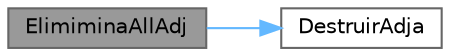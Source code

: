digraph "ElimiminaAllAdj"
{
 // LATEX_PDF_SIZE
  bgcolor="transparent";
  edge [fontname=Helvetica,fontsize=10,labelfontname=Helvetica,labelfontsize=10];
  node [fontname=Helvetica,fontsize=10,shape=box,height=0.2,width=0.4];
  rankdir="LR";
  Node1 [id="Node000001",label="ElimiminaAllAdj",height=0.2,width=0.4,color="gray40", fillcolor="grey60", style="filled", fontcolor="black",tooltip=" "];
  Node1 -> Node2 [id="edge2_Node000001_Node000002",color="steelblue1",style="solid",tooltip=" "];
  Node2 [id="Node000002",label="DestruirAdja",height=0.2,width=0.4,color="grey40", fillcolor="white", style="filled",URL="$_adjacencia_8c.html#a8d1a8f1ca382889d955c4489abe0005c",tooltip=" "];
}
